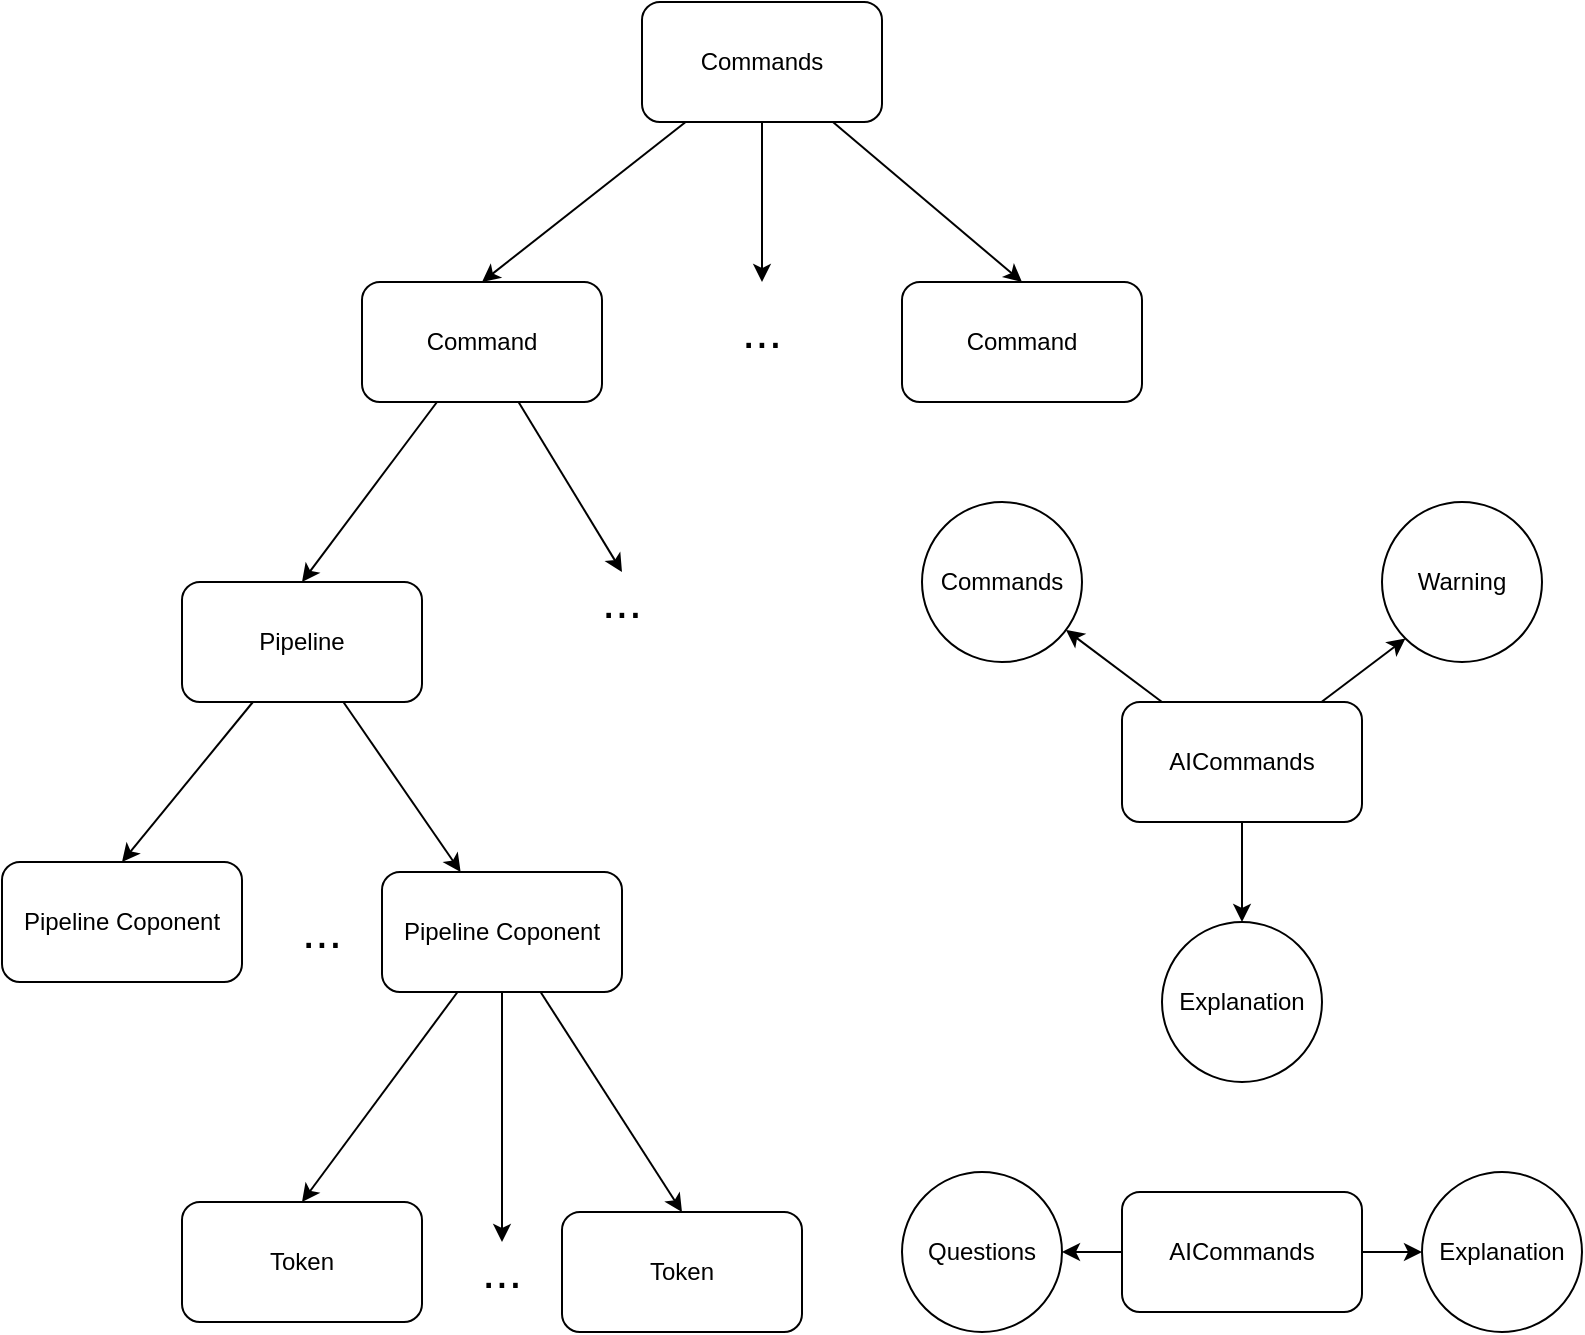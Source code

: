 <mxfile>
    <diagram id="AS2psKT08b6Yp7Zot8Bg" name="Page-1">
        <mxGraphModel dx="1107" dy="1358" grid="1" gridSize="10" guides="1" tooltips="1" connect="1" arrows="1" fold="1" page="1" pageScale="1" pageWidth="850" pageHeight="1100" math="0" shadow="0">
            <root>
                <mxCell id="0"/>
                <mxCell id="1" parent="0"/>
                <mxCell id="3" style="edgeStyle=none;html=1;entryX=0.5;entryY=0;entryDx=0;entryDy=0;" edge="1" parent="1" source="2" target="7">
                    <mxGeometry relative="1" as="geometry">
                        <mxPoint x="340" y="260" as="targetPoint"/>
                    </mxGeometry>
                </mxCell>
                <mxCell id="4" style="edgeStyle=none;html=1;exitX=0.5;exitY=1;exitDx=0;exitDy=0;" edge="1" parent="1" source="2">
                    <mxGeometry relative="1" as="geometry">
                        <mxPoint x="420" y="260" as="targetPoint"/>
                    </mxGeometry>
                </mxCell>
                <mxCell id="5" style="edgeStyle=none;html=1;" edge="1" parent="1" source="2">
                    <mxGeometry relative="1" as="geometry">
                        <mxPoint x="550" y="260" as="targetPoint"/>
                    </mxGeometry>
                </mxCell>
                <mxCell id="2" value="Commands" style="rounded=1;whiteSpace=wrap;html=1;" vertex="1" parent="1">
                    <mxGeometry x="360" y="120" width="120" height="60" as="geometry"/>
                </mxCell>
                <mxCell id="46" style="edgeStyle=none;html=1;entryX=0.5;entryY=0;entryDx=0;entryDy=0;" edge="1" parent="1" source="7" target="45">
                    <mxGeometry relative="1" as="geometry">
                        <mxPoint x="380" y="400" as="targetPoint"/>
                    </mxGeometry>
                </mxCell>
                <mxCell id="47" style="edgeStyle=none;html=1;entryX=0.5;entryY=0;entryDx=0;entryDy=0;" edge="1" parent="1" source="7" target="41">
                    <mxGeometry relative="1" as="geometry"/>
                </mxCell>
                <mxCell id="7" value="Command" style="rounded=1;whiteSpace=wrap;html=1;" vertex="1" parent="1">
                    <mxGeometry x="220" y="260" width="120" height="60" as="geometry"/>
                </mxCell>
                <mxCell id="39" value="Command" style="rounded=1;whiteSpace=wrap;html=1;" vertex="1" parent="1">
                    <mxGeometry x="490" y="260" width="120" height="60" as="geometry"/>
                </mxCell>
                <mxCell id="40" value="&lt;font style=&quot;font-size: 24px;&quot;&gt;...&lt;/font&gt;" style="text;html=1;align=center;verticalAlign=middle;whiteSpace=wrap;rounded=0;" vertex="1" parent="1">
                    <mxGeometry x="390" y="270" width="60" height="30" as="geometry"/>
                </mxCell>
                <mxCell id="48" style="edgeStyle=none;html=1;" edge="1" parent="1" source="41" target="49">
                    <mxGeometry relative="1" as="geometry">
                        <mxPoint x="280" y="530" as="targetPoint"/>
                    </mxGeometry>
                </mxCell>
                <mxCell id="53" style="edgeStyle=none;html=1;entryX=0.5;entryY=0;entryDx=0;entryDy=0;" edge="1" parent="1" source="41" target="52">
                    <mxGeometry relative="1" as="geometry"/>
                </mxCell>
                <mxCell id="41" value="Pipeline" style="rounded=1;whiteSpace=wrap;html=1;" vertex="1" parent="1">
                    <mxGeometry x="130" y="410" width="120" height="60" as="geometry"/>
                </mxCell>
                <mxCell id="45" value="&lt;font style=&quot;font-size: 24px;&quot;&gt;...&lt;/font&gt;" style="text;html=1;align=center;verticalAlign=middle;whiteSpace=wrap;rounded=0;" vertex="1" parent="1">
                    <mxGeometry x="320" y="405" width="60" height="30" as="geometry"/>
                </mxCell>
                <mxCell id="57" style="edgeStyle=none;html=1;entryX=0.5;entryY=0;entryDx=0;entryDy=0;" edge="1" parent="1" source="49" target="56">
                    <mxGeometry relative="1" as="geometry"/>
                </mxCell>
                <mxCell id="58" style="edgeStyle=none;html=1;entryX=0.5;entryY=0;entryDx=0;entryDy=0;" edge="1" parent="1" source="49" target="55">
                    <mxGeometry relative="1" as="geometry"/>
                </mxCell>
                <mxCell id="59" style="edgeStyle=none;html=1;entryX=0.5;entryY=0;entryDx=0;entryDy=0;" edge="1" parent="1" source="49" target="54">
                    <mxGeometry relative="1" as="geometry"/>
                </mxCell>
                <mxCell id="49" value="Pipeline Coponent" style="rounded=1;whiteSpace=wrap;html=1;" vertex="1" parent="1">
                    <mxGeometry x="230" y="555" width="120" height="60" as="geometry"/>
                </mxCell>
                <mxCell id="51" value="&lt;font style=&quot;font-size: 24px;&quot;&gt;...&lt;/font&gt;" style="text;html=1;align=center;verticalAlign=middle;whiteSpace=wrap;rounded=0;" vertex="1" parent="1">
                    <mxGeometry x="170" y="570" width="60" height="30" as="geometry"/>
                </mxCell>
                <mxCell id="52" value="Pipeline Coponent" style="rounded=1;whiteSpace=wrap;html=1;" vertex="1" parent="1">
                    <mxGeometry x="40" y="550" width="120" height="60" as="geometry"/>
                </mxCell>
                <mxCell id="54" value="Token" style="rounded=1;whiteSpace=wrap;html=1;" vertex="1" parent="1">
                    <mxGeometry x="320" y="725" width="120" height="60" as="geometry"/>
                </mxCell>
                <mxCell id="55" value="&lt;font style=&quot;font-size: 24px;&quot;&gt;...&lt;/font&gt;" style="text;html=1;align=center;verticalAlign=middle;whiteSpace=wrap;rounded=0;" vertex="1" parent="1">
                    <mxGeometry x="260" y="740" width="60" height="30" as="geometry"/>
                </mxCell>
                <mxCell id="56" value="Token" style="rounded=1;whiteSpace=wrap;html=1;" vertex="1" parent="1">
                    <mxGeometry x="130" y="720" width="120" height="60" as="geometry"/>
                </mxCell>
                <mxCell id="63" value="" style="edgeStyle=none;html=1;" edge="1" parent="1" source="60" target="62">
                    <mxGeometry relative="1" as="geometry"/>
                </mxCell>
                <mxCell id="67" style="edgeStyle=none;html=1;entryX=0;entryY=1;entryDx=0;entryDy=0;" edge="1" parent="1" source="60" target="65">
                    <mxGeometry relative="1" as="geometry"/>
                </mxCell>
                <mxCell id="68" style="edgeStyle=none;html=1;" edge="1" parent="1" source="60" target="64">
                    <mxGeometry relative="1" as="geometry"/>
                </mxCell>
                <mxCell id="60" value="AICommands" style="rounded=1;whiteSpace=wrap;html=1;" vertex="1" parent="1">
                    <mxGeometry x="600" y="470" width="120" height="60" as="geometry"/>
                </mxCell>
                <mxCell id="62" value="Commands" style="ellipse;whiteSpace=wrap;html=1;rounded=1;" vertex="1" parent="1">
                    <mxGeometry x="500" y="370" width="80" height="80" as="geometry"/>
                </mxCell>
                <mxCell id="64" value="Explanation" style="ellipse;whiteSpace=wrap;html=1;rounded=1;" vertex="1" parent="1">
                    <mxGeometry x="620" y="580" width="80" height="80" as="geometry"/>
                </mxCell>
                <mxCell id="65" value="Warning" style="ellipse;whiteSpace=wrap;html=1;rounded=1;" vertex="1" parent="1">
                    <mxGeometry x="730" y="370" width="80" height="80" as="geometry"/>
                </mxCell>
                <mxCell id="74" value="" style="edgeStyle=none;html=1;" edge="1" parent="1" source="77" target="78">
                    <mxGeometry relative="1" as="geometry"/>
                </mxCell>
                <mxCell id="76" style="edgeStyle=none;html=1;" edge="1" parent="1" source="77" target="79">
                    <mxGeometry relative="1" as="geometry"/>
                </mxCell>
                <mxCell id="77" value="AICommands" style="rounded=1;whiteSpace=wrap;html=1;" vertex="1" parent="1">
                    <mxGeometry x="600" y="715" width="120" height="60" as="geometry"/>
                </mxCell>
                <mxCell id="78" value="Questions" style="ellipse;whiteSpace=wrap;html=1;rounded=1;" vertex="1" parent="1">
                    <mxGeometry x="490" y="705" width="80" height="80" as="geometry"/>
                </mxCell>
                <mxCell id="79" value="Explanation" style="ellipse;whiteSpace=wrap;html=1;rounded=1;" vertex="1" parent="1">
                    <mxGeometry x="750" y="705" width="80" height="80" as="geometry"/>
                </mxCell>
            </root>
        </mxGraphModel>
    </diagram>
</mxfile>